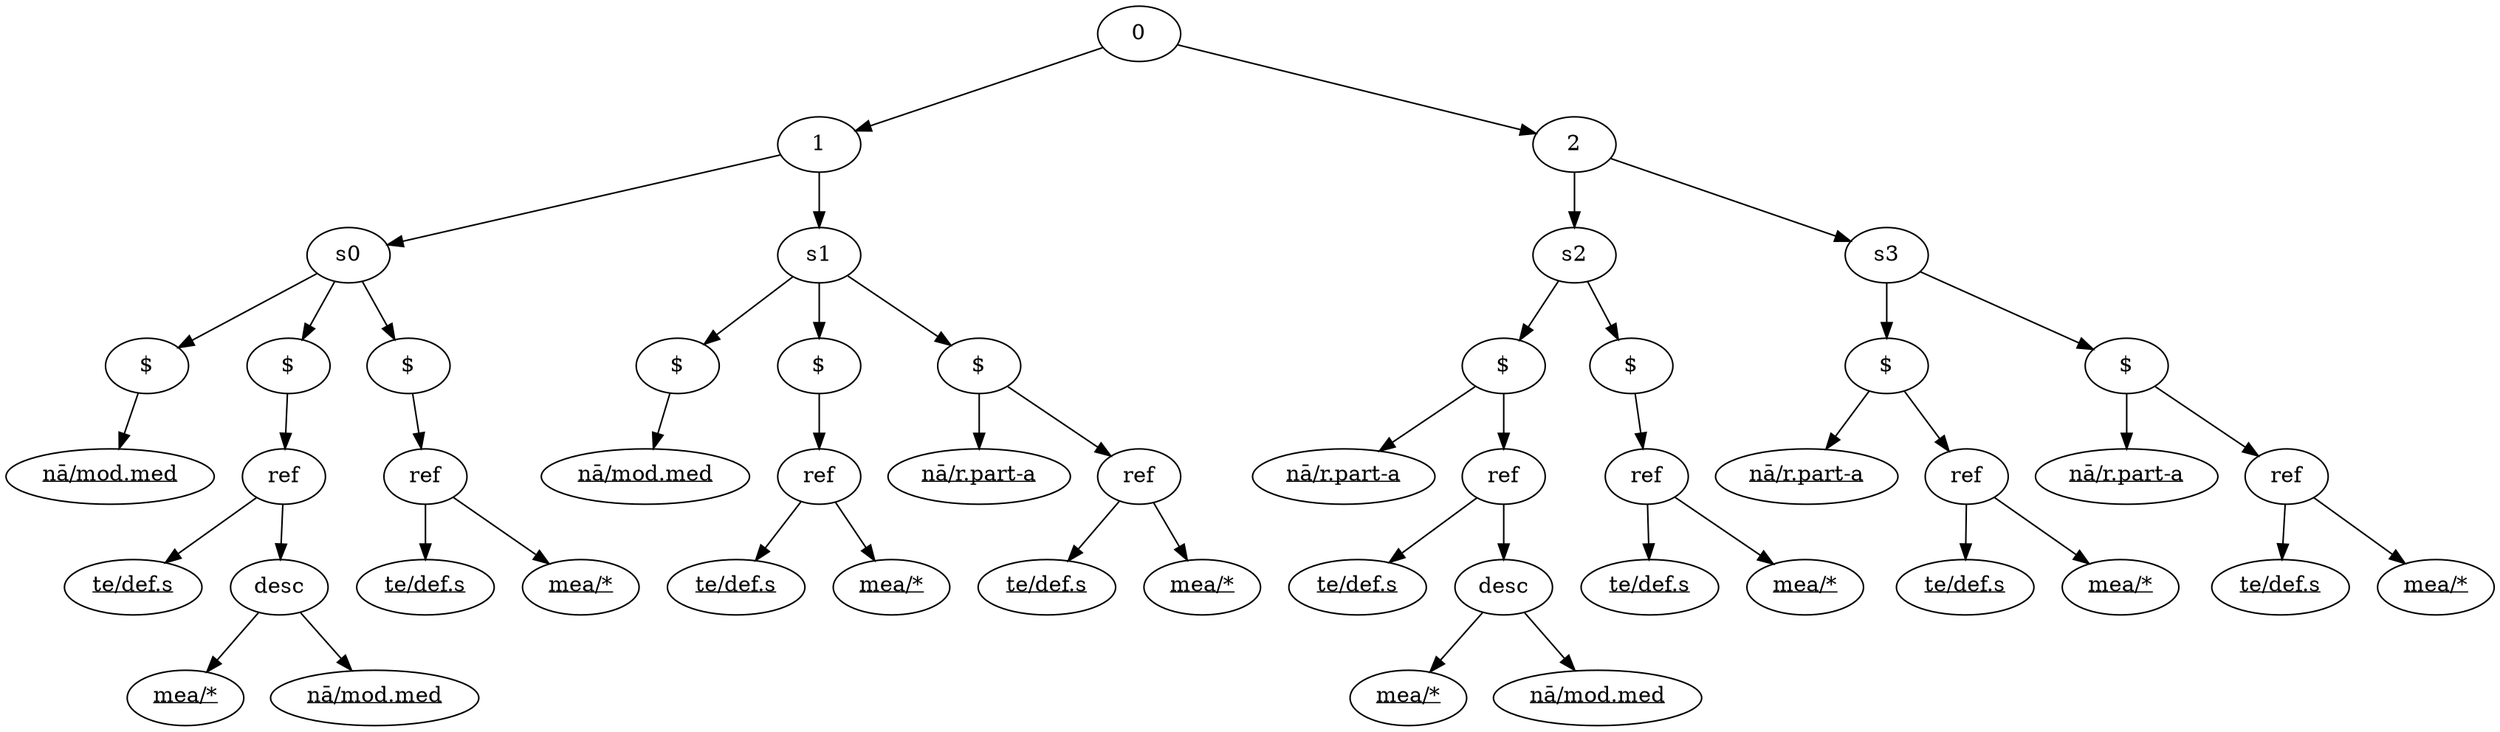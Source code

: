 digraph S0 {
 s0 -> n0
 s0 -> n2
 s0 -> n8
 1 -> s0
 s1 -> n12
 s1 -> n14
 s1 -> n18
 1 -> s1
 0 -> 1
 s2 -> n23
 s2 -> n30
 2 -> s2
 s3 -> n34
 s3 -> n39
 2 -> s3
 0 -> 2
 n0 [label="$"];
 n1 [label=<<u>nā/mod.med</u>>];
 n0 -> n1;
 n2 [label="$"];
 n3 [label="ref"];
 n4 [label=<<u>te/def.s</u>>];
 n3 -> n4;
 n5 [label="desc"];
 n6 [label=<<u>mea/*</u>>];
 n5 -> n6;
 n7 [label=<<u>nā/mod.med</u>>];
 n5 -> n7;
 n3 -> n5;
 n2 -> n3;
 n8 [label="$"];
 n9 [label="ref"];
 n10 [label=<<u>te/def.s</u>>];
 n9 -> n10;
 n11 [label=<<u>mea/*</u>>];
 n9 -> n11;
 n8 -> n9;
 n12 [label="$"];
 n13 [label=<<u>nā/mod.med</u>>];
 n12 -> n13;
 n14 [label="$"];
 n15 [label="ref"];
 n16 [label=<<u>te/def.s</u>>];
 n15 -> n16;
 n17 [label=<<u>mea/*</u>>];
 n15 -> n17;
 n14 -> n15;
 n18 [label="$"];
 n19 [label=<<u>nā/r.part-a</u>>];
 n18 -> n19;
 n20 [label="ref"];
 n21 [label=<<u>te/def.s</u>>];
 n20 -> n21;
 n22 [label=<<u>mea/*</u>>];
 n20 -> n22;
 n18 -> n20;
 n23 [label="$"];
 n24 [label=<<u>nā/r.part-a</u>>];
 n23 -> n24;
 n25 [label="ref"];
 n26 [label=<<u>te/def.s</u>>];
 n25 -> n26;
 n27 [label="desc"];
 n28 [label=<<u>mea/*</u>>];
 n27 -> n28;
 n29 [label=<<u>nā/mod.med</u>>];
 n27 -> n29;
 n25 -> n27;
 n23 -> n25;
 n30 [label="$"];
 n31 [label="ref"];
 n32 [label=<<u>te/def.s</u>>];
 n31 -> n32;
 n33 [label=<<u>mea/*</u>>];
 n31 -> n33;
 n30 -> n31;
 n34 [label="$"];
 n35 [label=<<u>nā/r.part-a</u>>];
 n34 -> n35;
 n36 [label="ref"];
 n37 [label=<<u>te/def.s</u>>];
 n36 -> n37;
 n38 [label=<<u>mea/*</u>>];
 n36 -> n38;
 n34 -> n36;
 n39 [label="$"];
 n40 [label=<<u>nā/r.part-a</u>>];
 n39 -> n40;
 n41 [label="ref"];
 n42 [label=<<u>te/def.s</u>>];
 n41 -> n42;
 n43 [label=<<u>mea/*</u>>];
 n41 -> n43;
 n39 -> n41;
}
